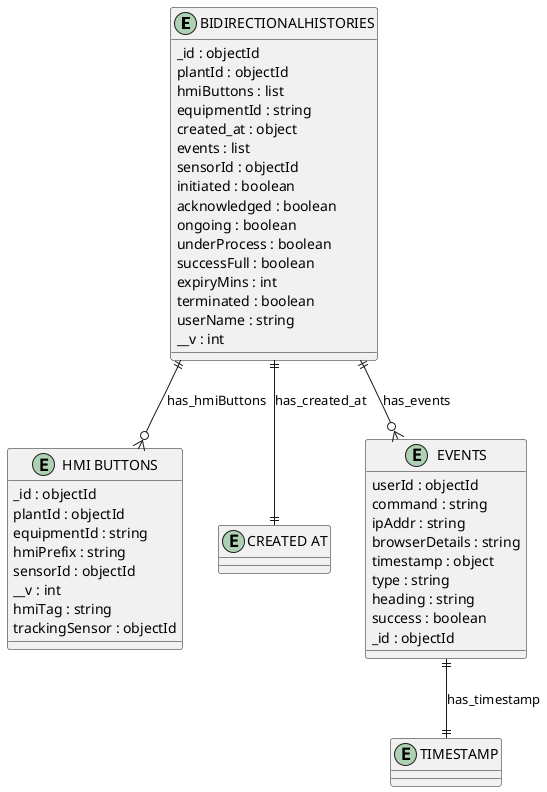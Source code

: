 @startuml BIDIRECTIONALHISTORIES_Diagram

entity "BIDIRECTIONALHISTORIES" as BIDIRECTIONALHISTORIES {
  _id : objectId
  plantId : objectId
  hmiButtons : list
  equipmentId : string
  created_at : object
  events : list
  sensorId : objectId
  initiated : boolean
  acknowledged : boolean
  ongoing : boolean
  underProcess : boolean
  successFull : boolean
  expiryMins : int
  terminated : boolean
  userName : string
  __v : int
}

entity "HMI BUTTONS" as HMI_BUTTONS {
  _id : objectId
  plantId : objectId
  equipmentId : string
  hmiPrefix : string
  sensorId : objectId
  __v : int
  hmiTag : string
  trackingSensor : objectId
}

entity "CREATED AT" as CREATED_AT {
}

entity "EVENTS" as EVENTS {
  userId : objectId
  command : string
  ipAddr : string
  browserDetails : string
  timestamp : object
  type : string
  heading : string
  success : boolean
  _id : objectId
}

entity "TIMESTAMP" as TIMESTAMP {
}

' // Relationships
BIDIRECTIONALHISTORIES ||--o{ HMI_BUTTONS : has_hmiButtons
BIDIRECTIONALHISTORIES ||--|| CREATED_AT : has_created_at
BIDIRECTIONALHISTORIES ||--o{ EVENTS : has_events
EVENTS ||--|| TIMESTAMP : has_timestamp
@enduml